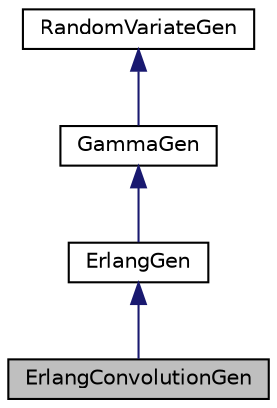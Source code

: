 digraph "ErlangConvolutionGen"
{
 // INTERACTIVE_SVG=YES
  bgcolor="transparent";
  edge [fontname="Helvetica",fontsize="10",labelfontname="Helvetica",labelfontsize="10"];
  node [fontname="Helvetica",fontsize="10",shape=record];
  Node0 [label="ErlangConvolutionGen",height=0.2,width=0.4,color="black", fillcolor="grey75", style="filled", fontcolor="black"];
  Node1 -> Node0 [dir="back",color="midnightblue",fontsize="10",style="solid",fontname="Helvetica"];
  Node1 [label="ErlangGen",height=0.2,width=0.4,color="black",URL="$classumontreal_1_1ssj_1_1randvar_1_1ErlangGen.html",tooltip="This class implements random variate generators for the Erlang distribution with parameters  and ..."];
  Node2 -> Node1 [dir="back",color="midnightblue",fontsize="10",style="solid",fontname="Helvetica"];
  Node2 [label="GammaGen",height=0.2,width=0.4,color="black",URL="$classumontreal_1_1ssj_1_1randvar_1_1GammaGen.html",tooltip="This class implements random variate generators for the gamma distribution. "];
  Node3 -> Node2 [dir="back",color="midnightblue",fontsize="10",style="solid",fontname="Helvetica"];
  Node3 [label="RandomVariateGen",height=0.2,width=0.4,color="black",URL="$classumontreal_1_1ssj_1_1randvar_1_1RandomVariateGen.html",tooltip="This is the base class for all random variate generators over the real line. "];
}
